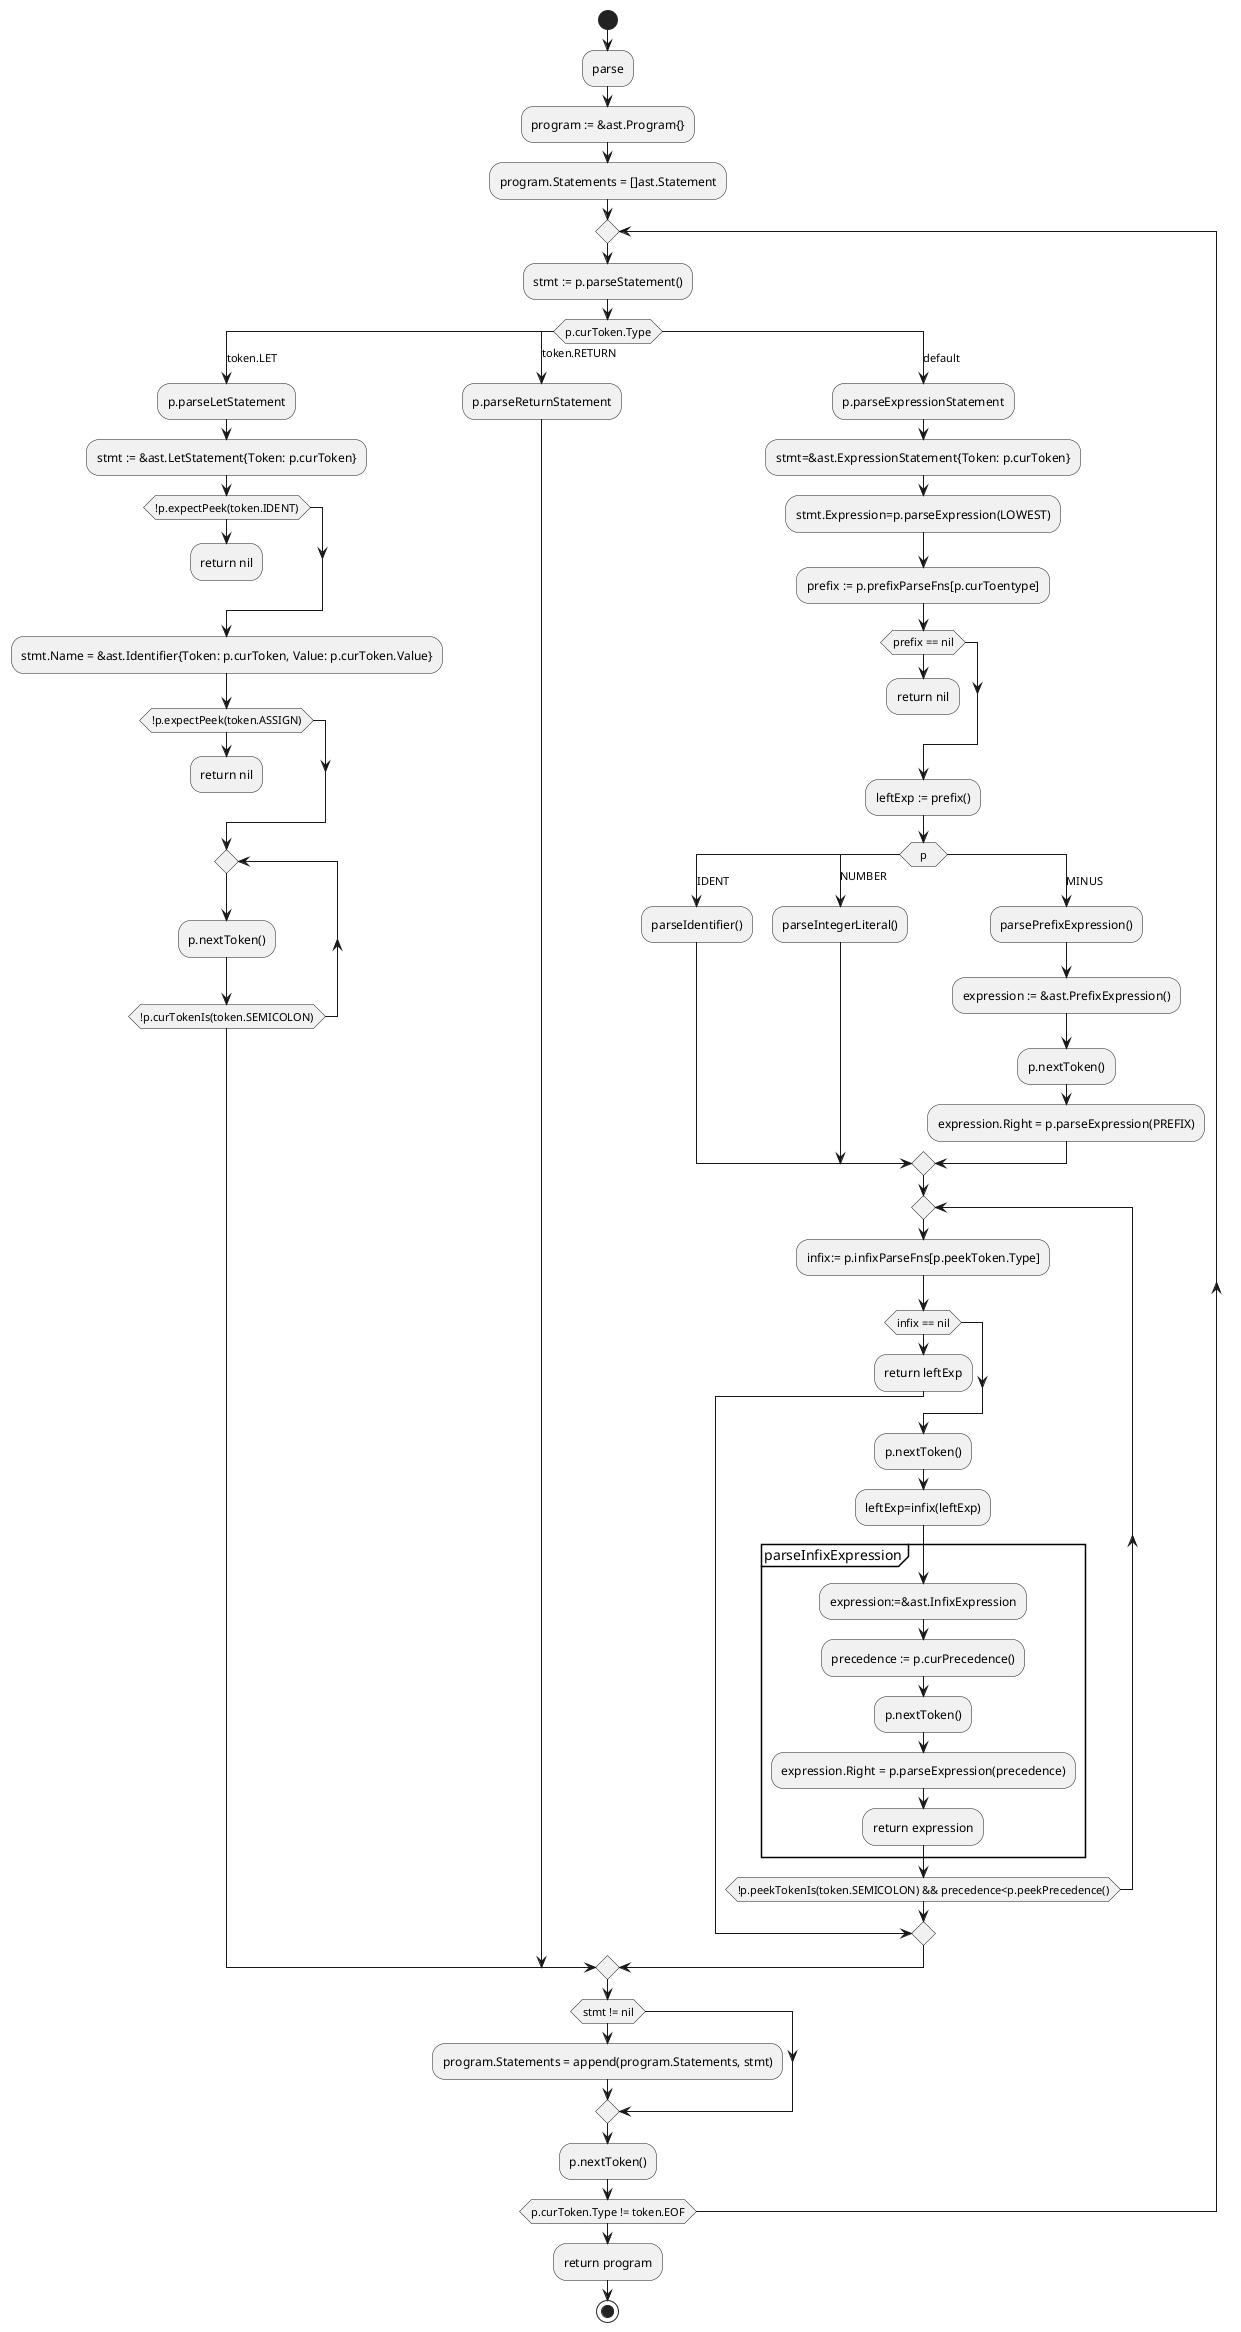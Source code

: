@startuml
'https://plantuml.com/activity-diagram-beta

start
:parse;
:program := &ast.Program{};
:program.Statements = []ast.Statement;
repeat
:stmt := p.parseStatement();
switch(p.curToken.Type)
case(token.LET)
:p.parseLetStatement;
:stmt := &ast.LetStatement{Token: p.curToken};
if(!p.expectPeek(token.IDENT)) then
:return nil;
detach
endif
:stmt.Name = &ast.Identifier{Token: p.curToken, Value: p.curToken.Value};
if(!p.expectPeek(token.ASSIGN)) then
:return nil;
kill
endif
repeat
:p.nextToken();
repeat while (!p.curTokenIs(token.SEMICOLON))
case(token.RETURN)
:p.parseReturnStatement;
case(default)
:p.parseExpressionStatement;
:stmt=&ast.ExpressionStatement{Token: p.curToken};
:stmt.Expression=p.parseExpression(LOWEST);
:prefix := p.prefixParseFns[p.curToentype];
if (prefix == nil) then
:return nil;
kill
endif
:leftExp := prefix();
switch(p)
case(IDENT)
:parseIdentifier();
case(NUMBER)
:parseIntegerLiteral();
case(MINUS)
:parsePrefixExpression();
:expression := &ast.PrefixExpression();
:p.nextToken();
:expression.Right = p.parseExpression(PREFIX);
endswitch
repeat
:infix:= p.infixParseFns[p.peekToken.Type];
if (infix == nil) then
:return leftExp;
break
endif
:p.nextToken();
:leftExp=infix(leftExp);
group parseInfixExpression
    :expression:=&ast.InfixExpression;
    :precedence := p.curPrecedence();
    :p.nextToken();
    :expression.Right = p.parseExpression(precedence);
    :return expression;
endgroup
repeat while(!p.peekTokenIs(token.SEMICOLON) && precedence<p.peekPrecedence())

endswitch
if (stmt != nil) then
:program.Statements = append(program.Statements, stmt);
endif
:p.nextToken();
repeat while (p.curToken.Type != token.EOF)
:return program;

stop

@enduml

